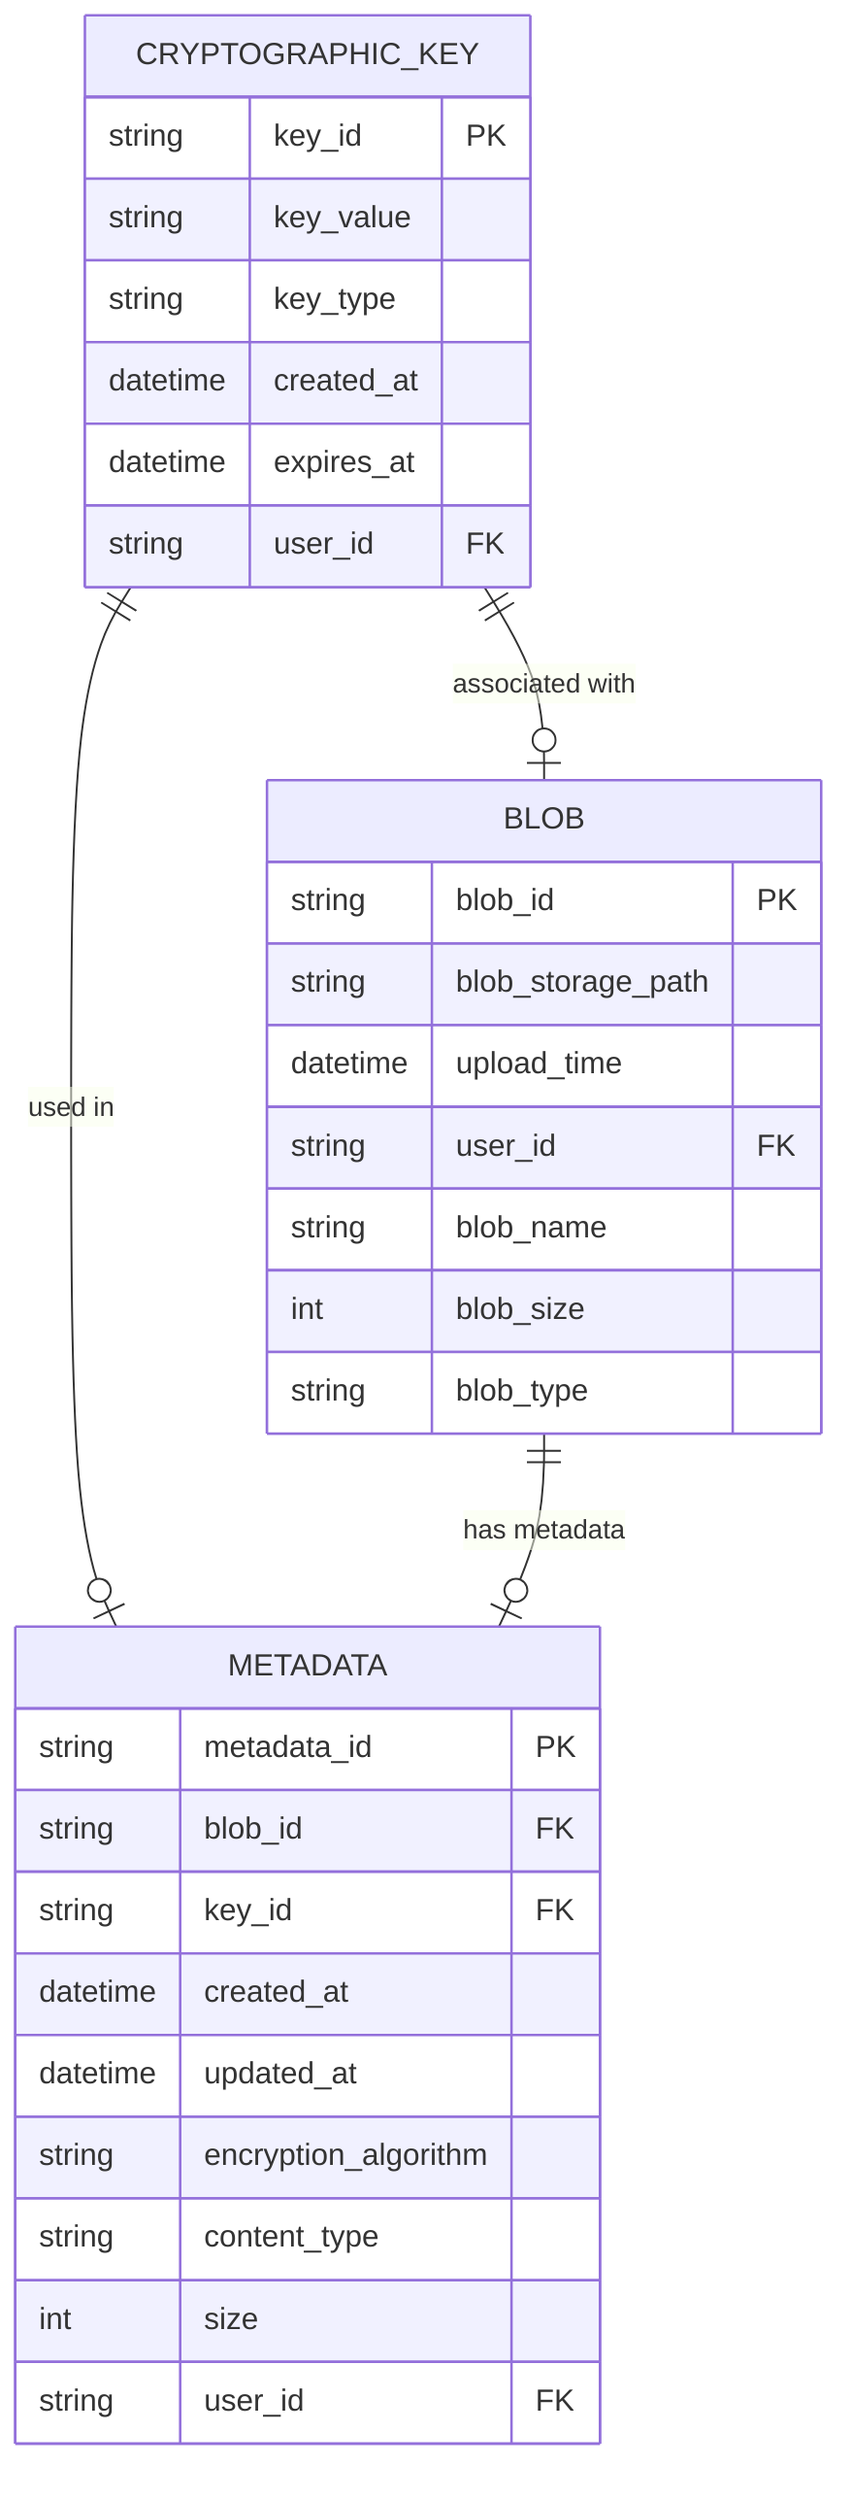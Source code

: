 erDiagram
    CRYPTOGRAPHIC_KEY {
        string key_id PK
        string key_value
        string key_type
        datetime created_at
        datetime expires_at
        string user_id FK
    }

    METADATA {
        string metadata_id PK
        string blob_id FK
        string key_id FK
        datetime created_at
        datetime updated_at
        string encryption_algorithm
        string content_type
        int size
        string user_id FK
    }

    BLOB {
        string blob_id PK
        string blob_storage_path
        datetime upload_time
        string user_id FK
        string blob_name
        int blob_size
        string blob_type
    }

    CRYPTOGRAPHIC_KEY ||--o| METADATA : "used in"
    CRYPTOGRAPHIC_KEY ||--o| BLOB : "associated with"
    BLOB ||--o| METADATA : "has metadata"